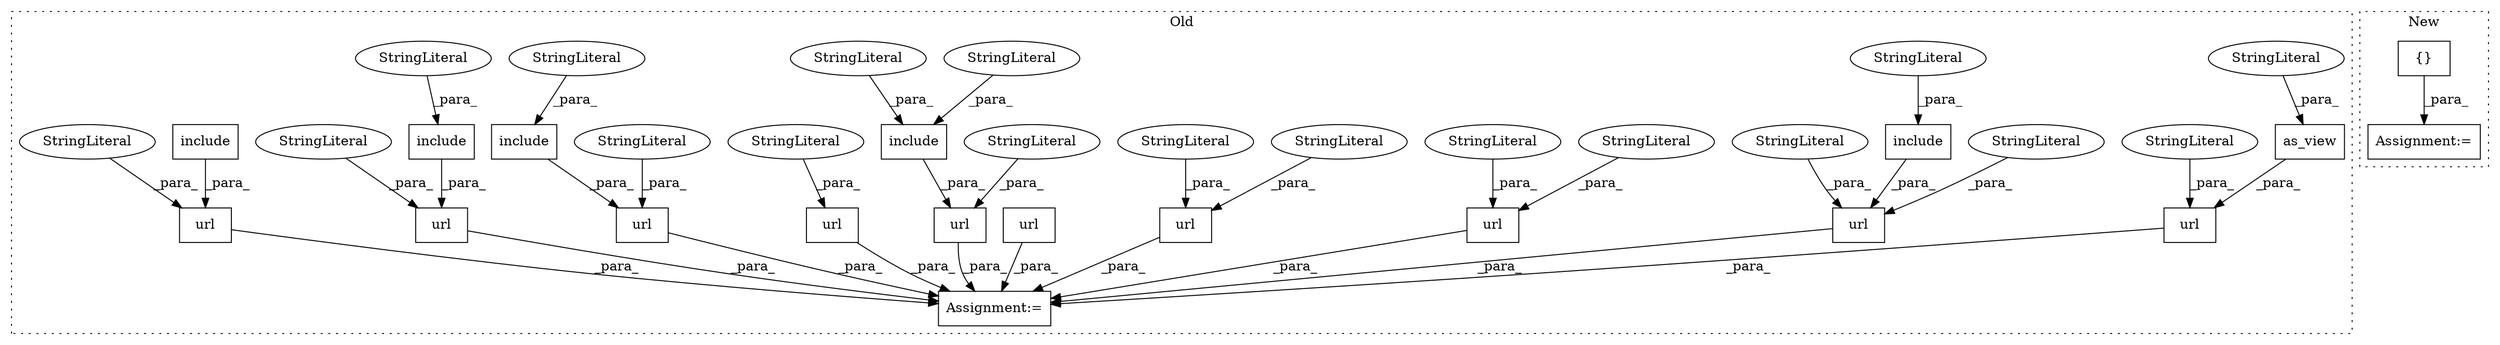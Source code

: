 digraph G {
subgraph cluster0 {
1 [label="include" a="32" s="1129,1182" l="8,1" shape="box"];
3 [label="Assignment:=" a="7" s="733" l="1" shape="box"];
5 [label="as_view" a="32" s="806,839" l="8,1" shape="box"];
6 [label="StringLiteral" a="45" s="1137" l="32" shape="ellipse"];
7 [label="include" a="32" s="895,929" l="8,1" shape="box"];
8 [label="StringLiteral" a="45" s="814" l="12" shape="ellipse"];
9 [label="url" a="32" s="882,937" l="4,1" shape="box"];
10 [label="StringLiteral" a="45" s="931" l="6" shape="ellipse"];
11 [label="StringLiteral" a="45" s="886" l="8" shape="ellipse"];
12 [label="url" a="32" s="1185,1246" l="4,1" shape="box"];
13 [label="StringLiteral" a="45" s="1228" l="18" shape="ellipse"];
14 [label="StringLiteral" a="45" s="1189" l="28" shape="ellipse"];
15 [label="url" a="32" s="1110,1183" l="4,1" shape="box"];
16 [label="StringLiteral" a="45" s="1114" l="14" shape="ellipse"];
17 [label="url" a="32" s="771,840" l="4,1" shape="box"];
18 [label="StringLiteral" a="45" s="775" l="17" shape="ellipse"];
19 [label="url" a="32" s="744,769" l="4,1" shape="box"];
20 [label="StringLiteral" a="45" s="748" l="4" shape="ellipse"];
21 [label="url" a="32" s="993,1049" l="4,1" shape="box"];
22 [label="StringLiteral" a="45" s="763" l="6" shape="ellipse"];
23 [label="StringLiteral" a="45" s="997" l="12" shape="ellipse"];
24 [label="url" a="32" s="1248,1314" l="4,1" shape="box"];
25 [label="StringLiteral" a="45" s="1252" l="56" shape="ellipse"];
26 [label="url" a="32" s="1051,1108" l="4,1" shape="box"];
27 [label="StringLiteral" a="45" s="1055" l="14" shape="ellipse"];
28 [label="url" a="32" s="939,991" l="4,1" shape="box"];
29 [label="StringLiteral" a="45" s="943" l="7" shape="ellipse"];
30 [label="url" a="32" s="842,880" l="4,1" shape="box"];
31 [label="include" a="32" s="951,990" l="8,1" shape="box"];
32 [label="StringLiteral" a="45" s="959" l="25" shape="ellipse"];
33 [label="include" a="32" s="1010,1048" l="8,1" shape="box"];
34 [label="StringLiteral" a="45" s="1018" l="30" shape="ellipse"];
35 [label="include" a="32" s="1070,1107" l="8,1" shape="box"];
36 [label="StringLiteral" a="45" s="1170" l="12" shape="ellipse"];
37 [label="StringLiteral" a="45" s="903" l="26" shape="ellipse"];
label = "Old";
style="dotted";
}
subgraph cluster1 {
2 [label="{}" a="4" s="768,1400" l="1,1" shape="box"];
4 [label="Assignment:=" a="7" s="758" l="1" shape="box"];
label = "New";
style="dotted";
}
1 -> 15 [label="_para_"];
2 -> 4 [label="_para_"];
5 -> 17 [label="_para_"];
6 -> 1 [label="_para_"];
7 -> 9 [label="_para_"];
8 -> 5 [label="_para_"];
9 -> 3 [label="_para_"];
10 -> 9 [label="_para_"];
11 -> 9 [label="_para_"];
12 -> 3 [label="_para_"];
13 -> 12 [label="_para_"];
14 -> 12 [label="_para_"];
15 -> 3 [label="_para_"];
16 -> 15 [label="_para_"];
17 -> 3 [label="_para_"];
18 -> 17 [label="_para_"];
19 -> 3 [label="_para_"];
20 -> 19 [label="_para_"];
21 -> 3 [label="_para_"];
22 -> 19 [label="_para_"];
23 -> 21 [label="_para_"];
24 -> 3 [label="_para_"];
25 -> 24 [label="_para_"];
26 -> 3 [label="_para_"];
27 -> 26 [label="_para_"];
28 -> 3 [label="_para_"];
29 -> 28 [label="_para_"];
30 -> 3 [label="_para_"];
31 -> 28 [label="_para_"];
32 -> 31 [label="_para_"];
33 -> 21 [label="_para_"];
34 -> 33 [label="_para_"];
35 -> 26 [label="_para_"];
36 -> 1 [label="_para_"];
37 -> 7 [label="_para_"];
}